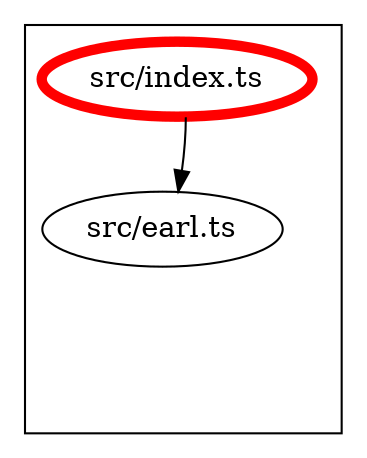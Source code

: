 digraph "dependency-graph-@siteimprove/alfa-formatter-earl" {
  compound = true;
  "src/earl.ts";
  subgraph "cluster_src" {
    color = "#000000";
    label = "";
    "src/earl.ts" [
      label = "src/earl.ts";
    ];
    "exit_src" [
      style = "invis";
    ];
    "src/index.ts" [
      label = "src/index.ts";
      color = "#ff0000";
      penwidth = 5;
    ];
    "src/earl.ts" -> "exit_src" [
      style = "invis";
    ];
    "src/index.ts" -> "exit_src" [
      style = "invis";
    ];
  }
  "src/index.ts" -> "src/earl.ts" [
    style = "invis";
  ];
  "src/index.ts" -> "src/earl.ts" [
    style = "solid";
    color = "black";
  ];
}